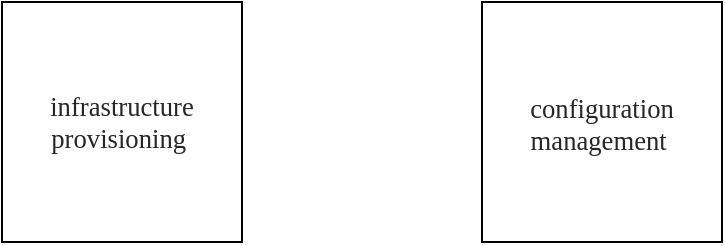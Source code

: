 <mxfile version="16.5.6" type="github">
  <diagram id="q1HTLjOCkO-vaiK4o687" name="Page-1">
    <mxGraphModel dx="1298" dy="809" grid="1" gridSize="10" guides="1" tooltips="1" connect="1" arrows="1" fold="1" page="1" pageScale="1" pageWidth="827" pageHeight="1169" math="0" shadow="0">
      <root>
        <mxCell id="0" />
        <mxCell id="1" parent="0" />
        <mxCell id="Qb8hz02Ehm4GOwdTQ6r_-1" value="&lt;br&gt;		&lt;br&gt;&lt;span style=&quot;color: rgb(38 , 38 , 38) ; font-family: &amp;#34;newbaskerville&amp;#34; ; font-size: 10pt&quot;&gt;&lt;br&gt;infrastructure provisioning&amp;nbsp;&lt;/span&gt;&lt;br&gt;&lt;div class=&quot;page&quot; title=&quot;Page 32&quot;&gt;&lt;div class=&quot;layoutArea&quot;&gt;&lt;div class=&quot;column&quot;&gt;&lt;br&gt;				&lt;/div&gt;&lt;br&gt;			&lt;/div&gt;&lt;br&gt;		&lt;/div&gt;" style="whiteSpace=wrap;html=1;aspect=fixed;" vertex="1" parent="1">
          <mxGeometry x="210" y="240" width="120" height="120" as="geometry" />
        </mxCell>
        <mxCell id="Qb8hz02Ehm4GOwdTQ6r_-2" value="&lt;br&gt;&lt;span style=&quot;color: rgb(38 , 38 , 38) ; font-family: &amp;#34;newbaskerville&amp;#34; ; font-size: 10pt&quot;&gt;&lt;br&gt;&lt;br&gt;configuration management&lt;/span&gt;&lt;span style=&quot;font-size: 10pt ; font-family: &amp;#34;newbaskerville&amp;#34; ; color: rgb(38 , 38 , 38)&quot;&gt;&amp;nbsp;&lt;/span&gt;&lt;br&gt;&lt;div class=&quot;page&quot; title=&quot;Page 32&quot;&gt;&lt;div class=&quot;layoutArea&quot;&gt;&lt;div class=&quot;column&quot;&gt;&lt;br&gt;				&lt;/div&gt;&lt;br&gt;			&lt;/div&gt;&lt;br&gt;		&lt;/div&gt;" style="whiteSpace=wrap;html=1;aspect=fixed;" vertex="1" parent="1">
          <mxGeometry x="450" y="240" width="120" height="120" as="geometry" />
        </mxCell>
      </root>
    </mxGraphModel>
  </diagram>
</mxfile>
